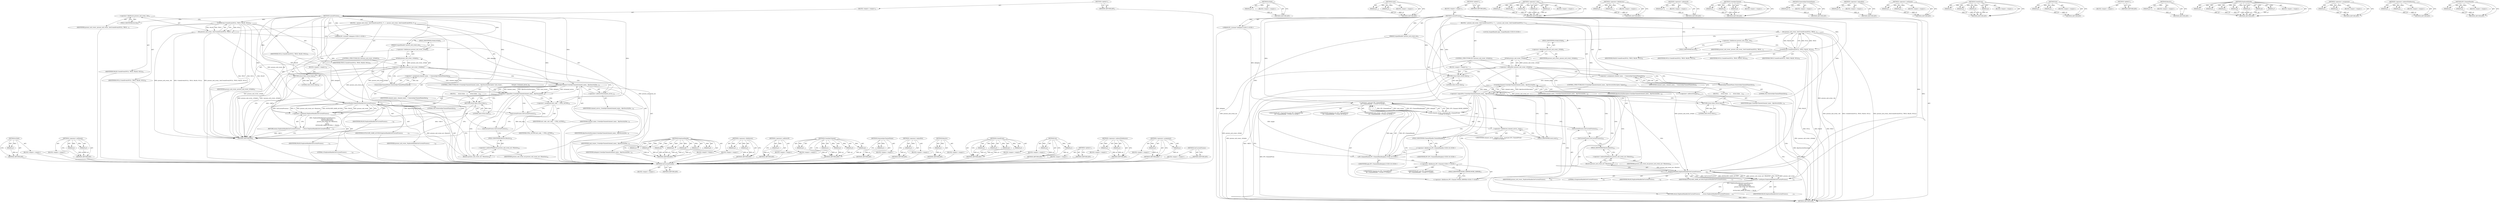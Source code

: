 digraph "IPC.ChannelHandle" {
vulnerable_107 [label=<(METHOD,IsValid)>];
vulnerable_108 [label=<(PARAM,p1)>];
vulnerable_109 [label=<(BLOCK,&lt;empty&gt;,&lt;empty&gt;)>];
vulnerable_110 [label=<(METHOD_RETURN,ANY)>];
vulnerable_132 [label=<(METHOD,&lt;operator&gt;.notEquals)>];
vulnerable_133 [label=<(PARAM,p1)>];
vulnerable_134 [label=<(PARAM,p2)>];
vulnerable_135 [label=<(BLOCK,&lt;empty&gt;,&lt;empty&gt;)>];
vulnerable_136 [label=<(METHOD_RETURN,ANY)>];
vulnerable_6 [label=<(METHOD,&lt;global&gt;)<SUB>1</SUB>>];
vulnerable_7 [label=<(BLOCK,&lt;empty&gt;,&lt;empty&gt;)<SUB>1</SUB>>];
vulnerable_8 [label=<(METHOD,LaunchProcess)<SUB>1</SUB>>];
vulnerable_9 [label="<(PARAM,IPC::Listener* delegate)<SUB>2</SUB>>"];
vulnerable_10 [label=<(PARAM,ScopedHandle* process_exit_event_out)<SUB>3</SUB>>];
vulnerable_11 [label=<(BLOCK,{
  process_exit_event_.Set(CreateEvent(NULL, T...,{
  process_exit_event_.Set(CreateEvent(NULL, T...)<SUB>3</SUB>>];
vulnerable_12 [label=<(Set,process_exit_event_.Set(CreateEvent(NULL, TRUE,...)<SUB>4</SUB>>];
vulnerable_13 [label=<(&lt;operator&gt;.fieldAccess,process_exit_event_.Set)<SUB>4</SUB>>];
vulnerable_14 [label=<(IDENTIFIER,process_exit_event_,process_exit_event_.Set(CreateEvent(NULL, TRUE,...)<SUB>4</SUB>>];
vulnerable_15 [label=<(FIELD_IDENTIFIER,Set,Set)<SUB>4</SUB>>];
vulnerable_16 [label=<(CreateEvent,CreateEvent(NULL, TRUE, FALSE, NULL))<SUB>4</SUB>>];
vulnerable_17 [label=<(IDENTIFIER,NULL,CreateEvent(NULL, TRUE, FALSE, NULL))<SUB>4</SUB>>];
vulnerable_18 [label=<(IDENTIFIER,TRUE,CreateEvent(NULL, TRUE, FALSE, NULL))<SUB>4</SUB>>];
vulnerable_19 [label=<(IDENTIFIER,FALSE,CreateEvent(NULL, TRUE, FALSE, NULL))<SUB>4</SUB>>];
vulnerable_20 [label=<(IDENTIFIER,NULL,CreateEvent(NULL, TRUE, FALSE, NULL))<SUB>4</SUB>>];
vulnerable_21 [label=<(CONTROL_STRUCTURE,IF,if (!process_exit_event_.IsValid()))<SUB>5</SUB>>];
vulnerable_22 [label=<(&lt;operator&gt;.logicalNot,!process_exit_event_.IsValid())<SUB>5</SUB>>];
vulnerable_23 [label=<(IsValid,process_exit_event_.IsValid())<SUB>5</SUB>>];
vulnerable_24 [label=<(&lt;operator&gt;.fieldAccess,process_exit_event_.IsValid)<SUB>5</SUB>>];
vulnerable_25 [label=<(IDENTIFIER,process_exit_event_,process_exit_event_.IsValid())<SUB>5</SUB>>];
vulnerable_26 [label=<(FIELD_IDENTIFIER,IsValid,IsValid)<SUB>5</SUB>>];
vulnerable_27 [label=<(BLOCK,&lt;empty&gt;,&lt;empty&gt;)<SUB>6</SUB>>];
vulnerable_28 [label=<(RETURN,return false;,return false;)<SUB>6</SUB>>];
vulnerable_29 [label=<(LITERAL,false,return false;)<SUB>6</SUB>>];
vulnerable_30 [label=<(&lt;operator&gt;.assignment,channel_name_ = GenerateIpcChannelName(this))<SUB>8</SUB>>];
vulnerable_31 [label=<(IDENTIFIER,channel_name_,channel_name_ = GenerateIpcChannelName(this))<SUB>8</SUB>>];
vulnerable_32 [label=<(GenerateIpcChannelName,GenerateIpcChannelName(this))<SUB>8</SUB>>];
vulnerable_33 [label=<(LITERAL,this,GenerateIpcChannelName(this))<SUB>8</SUB>>];
vulnerable_34 [label=<(CONTROL_STRUCTURE,IF,if (!CreateIpcChannel(channel_name_, kIpcSecurityDescriptor, task_runner_,
                        delegate, &amp;channel_server_)))<SUB>9</SUB>>];
vulnerable_35 [label=<(&lt;operator&gt;.logicalNot,!CreateIpcChannel(channel_name_, kIpcSecurityDe...)<SUB>9</SUB>>];
vulnerable_36 [label=<(CreateIpcChannel,CreateIpcChannel(channel_name_, kIpcSecurityDes...)<SUB>9</SUB>>];
vulnerable_37 [label=<(IDENTIFIER,channel_name_,CreateIpcChannel(channel_name_, kIpcSecurityDes...)<SUB>9</SUB>>];
vulnerable_38 [label=<(IDENTIFIER,kIpcSecurityDescriptor,CreateIpcChannel(channel_name_, kIpcSecurityDes...)<SUB>9</SUB>>];
vulnerable_39 [label=<(IDENTIFIER,task_runner_,CreateIpcChannel(channel_name_, kIpcSecurityDes...)<SUB>9</SUB>>];
vulnerable_40 [label=<(IDENTIFIER,delegate,CreateIpcChannel(channel_name_, kIpcSecurityDes...)<SUB>10</SUB>>];
vulnerable_41 [label=<(&lt;operator&gt;.addressOf,&amp;channel_server_)<SUB>10</SUB>>];
vulnerable_42 [label=<(IDENTIFIER,channel_server_,CreateIpcChannel(channel_name_, kIpcSecurityDes...)<SUB>10</SUB>>];
vulnerable_43 [label=<(BLOCK,{
     return false;
   },{
     return false;
   })<SUB>10</SUB>>];
vulnerable_44 [label=<(RETURN,return false;,return false;)<SUB>11</SUB>>];
vulnerable_45 [label=<(LITERAL,false,return false;)<SUB>11</SUB>>];
vulnerable_46 [label=<(&lt;operator&gt;.assignment,exit_code_ = STILL_ACTIVE)<SUB>14</SUB>>];
vulnerable_47 [label=<(IDENTIFIER,exit_code_,exit_code_ = STILL_ACTIVE)<SUB>14</SUB>>];
vulnerable_48 [label=<(IDENTIFIER,STILL_ACTIVE,exit_code_ = STILL_ACTIVE)<SUB>14</SUB>>];
vulnerable_49 [label=<(RETURN,return DuplicateHandle(GetCurrentProcess(),
   ...,return DuplicateHandle(GetCurrentProcess(),
   ...)<SUB>15</SUB>>];
vulnerable_50 [label=<(&lt;operator&gt;.notEquals,DuplicateHandle(GetCurrentProcess(),
          ...)<SUB>15</SUB>>];
vulnerable_51 [label=<(DuplicateHandle,DuplicateHandle(GetCurrentProcess(),
          ...)<SUB>15</SUB>>];
vulnerable_52 [label=<(GetCurrentProcess,GetCurrentProcess())<SUB>15</SUB>>];
vulnerable_53 [label=<(IDENTIFIER,process_exit_event_,DuplicateHandle(GetCurrentProcess(),
          ...)<SUB>16</SUB>>];
vulnerable_54 [label=<(GetCurrentProcess,GetCurrentProcess())<SUB>17</SUB>>];
vulnerable_55 [label=<(Receive,process_exit_event_out-&gt;Receive())<SUB>18</SUB>>];
vulnerable_56 [label=<(&lt;operator&gt;.indirectFieldAccess,process_exit_event_out-&gt;Receive)<SUB>18</SUB>>];
vulnerable_57 [label=<(IDENTIFIER,process_exit_event_out,process_exit_event_out-&gt;Receive())<SUB>18</SUB>>];
vulnerable_58 [label=<(FIELD_IDENTIFIER,Receive,Receive)<SUB>18</SUB>>];
vulnerable_59 [label=<(LITERAL,0,DuplicateHandle(GetCurrentProcess(),
          ...)<SUB>19</SUB>>];
vulnerable_60 [label=<(IDENTIFIER,FALSE,DuplicateHandle(GetCurrentProcess(),
          ...)<SUB>20</SUB>>];
vulnerable_61 [label=<(IDENTIFIER,DUPLICATE_SAME_ACCESS,DuplicateHandle(GetCurrentProcess(),
          ...)<SUB>21</SUB>>];
vulnerable_62 [label=<(IDENTIFIER,FALSE,DuplicateHandle(GetCurrentProcess(),
          ...)<SUB>21</SUB>>];
vulnerable_63 [label=<(METHOD_RETURN,bool)<SUB>1</SUB>>];
vulnerable_65 [label=<(METHOD_RETURN,ANY)<SUB>1</SUB>>];
vulnerable_137 [label=<(METHOD,DuplicateHandle)>];
vulnerable_138 [label=<(PARAM,p1)>];
vulnerable_139 [label=<(PARAM,p2)>];
vulnerable_140 [label=<(PARAM,p3)>];
vulnerable_141 [label=<(PARAM,p4)>];
vulnerable_142 [label=<(PARAM,p5)>];
vulnerable_143 [label=<(PARAM,p6)>];
vulnerable_144 [label=<(PARAM,p7)>];
vulnerable_145 [label=<(BLOCK,&lt;empty&gt;,&lt;empty&gt;)>];
vulnerable_146 [label=<(METHOD_RETURN,ANY)>];
vulnerable_91 [label=<(METHOD,&lt;operator&gt;.fieldAccess)>];
vulnerable_92 [label=<(PARAM,p1)>];
vulnerable_93 [label=<(PARAM,p2)>];
vulnerable_94 [label=<(BLOCK,&lt;empty&gt;,&lt;empty&gt;)>];
vulnerable_95 [label=<(METHOD_RETURN,ANY)>];
vulnerable_128 [label=<(METHOD,&lt;operator&gt;.addressOf)>];
vulnerable_129 [label=<(PARAM,p1)>];
vulnerable_130 [label=<(BLOCK,&lt;empty&gt;,&lt;empty&gt;)>];
vulnerable_131 [label=<(METHOD_RETURN,ANY)>];
vulnerable_120 [label=<(METHOD,CreateIpcChannel)>];
vulnerable_121 [label=<(PARAM,p1)>];
vulnerable_122 [label=<(PARAM,p2)>];
vulnerable_123 [label=<(PARAM,p3)>];
vulnerable_124 [label=<(PARAM,p4)>];
vulnerable_125 [label=<(PARAM,p5)>];
vulnerable_126 [label=<(BLOCK,&lt;empty&gt;,&lt;empty&gt;)>];
vulnerable_127 [label=<(METHOD_RETURN,ANY)>];
vulnerable_116 [label=<(METHOD,GenerateIpcChannelName)>];
vulnerable_117 [label=<(PARAM,p1)>];
vulnerable_118 [label=<(BLOCK,&lt;empty&gt;,&lt;empty&gt;)>];
vulnerable_119 [label=<(METHOD_RETURN,ANY)>];
vulnerable_103 [label=<(METHOD,&lt;operator&gt;.logicalNot)>];
vulnerable_104 [label=<(PARAM,p1)>];
vulnerable_105 [label=<(BLOCK,&lt;empty&gt;,&lt;empty&gt;)>];
vulnerable_106 [label=<(METHOD_RETURN,ANY)>];
vulnerable_150 [label=<(METHOD,Receive)>];
vulnerable_151 [label=<(PARAM,p1)>];
vulnerable_152 [label=<(BLOCK,&lt;empty&gt;,&lt;empty&gt;)>];
vulnerable_153 [label=<(METHOD_RETURN,ANY)>];
vulnerable_96 [label=<(METHOD,CreateEvent)>];
vulnerable_97 [label=<(PARAM,p1)>];
vulnerable_98 [label=<(PARAM,p2)>];
vulnerable_99 [label=<(PARAM,p3)>];
vulnerable_100 [label=<(PARAM,p4)>];
vulnerable_101 [label=<(BLOCK,&lt;empty&gt;,&lt;empty&gt;)>];
vulnerable_102 [label=<(METHOD_RETURN,ANY)>];
vulnerable_86 [label=<(METHOD,Set)>];
vulnerable_87 [label=<(PARAM,p1)>];
vulnerable_88 [label=<(PARAM,p2)>];
vulnerable_89 [label=<(BLOCK,&lt;empty&gt;,&lt;empty&gt;)>];
vulnerable_90 [label=<(METHOD_RETURN,ANY)>];
vulnerable_80 [label=<(METHOD,&lt;global&gt;)<SUB>1</SUB>>];
vulnerable_81 [label=<(BLOCK,&lt;empty&gt;,&lt;empty&gt;)>];
vulnerable_82 [label=<(METHOD_RETURN,ANY)>];
vulnerable_154 [label=<(METHOD,&lt;operator&gt;.indirectFieldAccess)>];
vulnerable_155 [label=<(PARAM,p1)>];
vulnerable_156 [label=<(PARAM,p2)>];
vulnerable_157 [label=<(BLOCK,&lt;empty&gt;,&lt;empty&gt;)>];
vulnerable_158 [label=<(METHOD_RETURN,ANY)>];
vulnerable_111 [label=<(METHOD,&lt;operator&gt;.assignment)>];
vulnerable_112 [label=<(PARAM,p1)>];
vulnerable_113 [label=<(PARAM,p2)>];
vulnerable_114 [label=<(BLOCK,&lt;empty&gt;,&lt;empty&gt;)>];
vulnerable_115 [label=<(METHOD_RETURN,ANY)>];
vulnerable_147 [label=<(METHOD,GetCurrentProcess)>];
vulnerable_148 [label=<(BLOCK,&lt;empty&gt;,&lt;empty&gt;)>];
vulnerable_149 [label=<(METHOD_RETURN,ANY)>];
fixed_183 [label=<(METHOD,GetCurrentProcess)>];
fixed_184 [label=<(BLOCK,&lt;empty&gt;,&lt;empty&gt;)>];
fixed_185 [label=<(METHOD_RETURN,ANY)>];
fixed_127 [label=<(METHOD,IsValid)>];
fixed_128 [label=<(PARAM,p1)>];
fixed_129 [label=<(BLOCK,&lt;empty&gt;,&lt;empty&gt;)>];
fixed_130 [label=<(METHOD_RETURN,ANY)>];
fixed_150 [label=<(METHOD,reset)>];
fixed_151 [label=<(PARAM,p1)>];
fixed_152 [label=<(PARAM,p2)>];
fixed_153 [label=<(BLOCK,&lt;empty&gt;,&lt;empty&gt;)>];
fixed_154 [label=<(METHOD_RETURN,ANY)>];
fixed_6 [label=<(METHOD,&lt;global&gt;)<SUB>1</SUB>>];
fixed_7 [label=<(BLOCK,&lt;empty&gt;,&lt;empty&gt;)<SUB>1</SUB>>];
fixed_8 [label=<(METHOD,LaunchProcess)<SUB>1</SUB>>];
fixed_9 [label="<(PARAM,IPC::Listener* delegate)<SUB>2</SUB>>"];
fixed_10 [label=<(PARAM,ScopedHandle* process_exit_event_out)<SUB>3</SUB>>];
fixed_11 [label=<(BLOCK,{
  process_exit_event_.Set(CreateEvent(NULL, T...,{
  process_exit_event_.Set(CreateEvent(NULL, T...)<SUB>3</SUB>>];
fixed_12 [label=<(Set,process_exit_event_.Set(CreateEvent(NULL, TRUE,...)<SUB>4</SUB>>];
fixed_13 [label=<(&lt;operator&gt;.fieldAccess,process_exit_event_.Set)<SUB>4</SUB>>];
fixed_14 [label=<(IDENTIFIER,process_exit_event_,process_exit_event_.Set(CreateEvent(NULL, TRUE,...)<SUB>4</SUB>>];
fixed_15 [label=<(FIELD_IDENTIFIER,Set,Set)<SUB>4</SUB>>];
fixed_16 [label=<(CreateEvent,CreateEvent(NULL, TRUE, FALSE, NULL))<SUB>4</SUB>>];
fixed_17 [label=<(IDENTIFIER,NULL,CreateEvent(NULL, TRUE, FALSE, NULL))<SUB>4</SUB>>];
fixed_18 [label=<(IDENTIFIER,TRUE,CreateEvent(NULL, TRUE, FALSE, NULL))<SUB>4</SUB>>];
fixed_19 [label=<(IDENTIFIER,FALSE,CreateEvent(NULL, TRUE, FALSE, NULL))<SUB>4</SUB>>];
fixed_20 [label=<(IDENTIFIER,NULL,CreateEvent(NULL, TRUE, FALSE, NULL))<SUB>4</SUB>>];
fixed_21 [label=<(CONTROL_STRUCTURE,IF,if (!process_exit_event_.IsValid()))<SUB>5</SUB>>];
fixed_22 [label=<(&lt;operator&gt;.logicalNot,!process_exit_event_.IsValid())<SUB>5</SUB>>];
fixed_23 [label=<(IsValid,process_exit_event_.IsValid())<SUB>5</SUB>>];
fixed_24 [label=<(&lt;operator&gt;.fieldAccess,process_exit_event_.IsValid)<SUB>5</SUB>>];
fixed_25 [label=<(IDENTIFIER,process_exit_event_,process_exit_event_.IsValid())<SUB>5</SUB>>];
fixed_26 [label=<(FIELD_IDENTIFIER,IsValid,IsValid)<SUB>5</SUB>>];
fixed_27 [label=<(BLOCK,&lt;empty&gt;,&lt;empty&gt;)<SUB>6</SUB>>];
fixed_28 [label=<(RETURN,return false;,return false;)<SUB>6</SUB>>];
fixed_29 [label=<(LITERAL,false,return false;)<SUB>6</SUB>>];
fixed_30 [label=<(&lt;operator&gt;.assignment,channel_name_ = GenerateIpcChannelName(this))<SUB>8</SUB>>];
fixed_31 [label=<(IDENTIFIER,channel_name_,channel_name_ = GenerateIpcChannelName(this))<SUB>8</SUB>>];
fixed_32 [label=<(GenerateIpcChannelName,GenerateIpcChannelName(this))<SUB>8</SUB>>];
fixed_33 [label=<(LITERAL,this,GenerateIpcChannelName(this))<SUB>8</SUB>>];
fixed_34 [label="<(LOCAL,ScopedHandle pipe: ScopedHandle)<SUB>9</SUB>>"];
fixed_35 [label=<(CONTROL_STRUCTURE,IF,if (!CreateIpcChannel(channel_name_, kIpcSecurityDescriptor, &amp;pipe)))<SUB>10</SUB>>];
fixed_36 [label=<(&lt;operator&gt;.logicalNot,!CreateIpcChannel(channel_name_, kIpcSecurityDe...)<SUB>10</SUB>>];
fixed_37 [label=<(CreateIpcChannel,CreateIpcChannel(channel_name_, kIpcSecurityDes...)<SUB>10</SUB>>];
fixed_38 [label=<(IDENTIFIER,channel_name_,CreateIpcChannel(channel_name_, kIpcSecurityDes...)<SUB>10</SUB>>];
fixed_39 [label=<(IDENTIFIER,kIpcSecurityDescriptor,CreateIpcChannel(channel_name_, kIpcSecurityDes...)<SUB>10</SUB>>];
fixed_40 [label=<(&lt;operator&gt;.addressOf,&amp;pipe)<SUB>10</SUB>>];
fixed_41 [label=<(IDENTIFIER,pipe,CreateIpcChannel(channel_name_, kIpcSecurityDes...)<SUB>10</SUB>>];
fixed_42 [label=<(BLOCK,{
     return false;
   },{
     return false;
   })<SUB>10</SUB>>];
fixed_43 [label=<(RETURN,return false;,return false;)<SUB>11</SUB>>];
fixed_44 [label=<(LITERAL,false,return false;)<SUB>11</SUB>>];
fixed_45 [label="<(reset,channel_server_.reset(new IPC::ChannelProxy(
  ...)<SUB>15</SUB>>"];
fixed_46 [label=<(&lt;operator&gt;.fieldAccess,channel_server_.reset)<SUB>15</SUB>>];
fixed_47 [label="<(IDENTIFIER,channel_server_,channel_server_.reset(new IPC::ChannelProxy(
  ...)<SUB>15</SUB>>"];
fixed_48 [label=<(FIELD_IDENTIFIER,reset,reset)<SUB>15</SUB>>];
fixed_49 [label="<(&lt;operator&gt;.new,new IPC::ChannelProxy(
      IPC::ChannelHandle...)<SUB>15</SUB>>"];
fixed_50 [label="<(IDENTIFIER,IPC::ChannelProxy,new IPC::ChannelProxy(
      IPC::ChannelHandle...)<SUB>15</SUB>>"];
fixed_51 [label="<(IPC.ChannelHandle,IPC::ChannelHandle(pipe))<SUB>16</SUB>>"];
fixed_52 [label="<(&lt;operator&gt;.fieldAccess,IPC::ChannelHandle)<SUB>16</SUB>>"];
fixed_53 [label="<(IDENTIFIER,IPC,IPC::ChannelHandle(pipe))<SUB>16</SUB>>"];
fixed_54 [label=<(FIELD_IDENTIFIER,ChannelHandle,ChannelHandle)<SUB>16</SUB>>];
fixed_55 [label="<(IDENTIFIER,pipe,IPC::ChannelHandle(pipe))<SUB>16</SUB>>"];
fixed_56 [label="<(&lt;operator&gt;.fieldAccess,IPC::Channel::MODE_SERVER)<SUB>17</SUB>>"];
fixed_57 [label="<(&lt;operator&gt;.fieldAccess,IPC::Channel)<SUB>17</SUB>>"];
fixed_58 [label="<(IDENTIFIER,IPC,new IPC::ChannelProxy(
      IPC::ChannelHandle...)<SUB>17</SUB>>"];
fixed_59 [label="<(IDENTIFIER,Channel,new IPC::ChannelProxy(
      IPC::ChannelHandle...)<SUB>17</SUB>>"];
fixed_60 [label=<(FIELD_IDENTIFIER,MODE_SERVER,MODE_SERVER)<SUB>17</SUB>>];
fixed_61 [label="<(IDENTIFIER,delegate,new IPC::ChannelProxy(
      IPC::ChannelHandle...)<SUB>18</SUB>>"];
fixed_62 [label="<(IDENTIFIER,task_runner_,new IPC::ChannelProxy(
      IPC::ChannelHandle...)<SUB>19</SUB>>"];
fixed_63 [label=<(RETURN,return DuplicateHandle(GetCurrentProcess(),
   ...,return DuplicateHandle(GetCurrentProcess(),
   ...)<SUB>21</SUB>>];
fixed_64 [label=<(&lt;operator&gt;.notEquals,DuplicateHandle(GetCurrentProcess(),
          ...)<SUB>21</SUB>>];
fixed_65 [label=<(DuplicateHandle,DuplicateHandle(GetCurrentProcess(),
          ...)<SUB>21</SUB>>];
fixed_66 [label=<(GetCurrentProcess,GetCurrentProcess())<SUB>21</SUB>>];
fixed_67 [label=<(IDENTIFIER,process_exit_event_,DuplicateHandle(GetCurrentProcess(),
          ...)<SUB>22</SUB>>];
fixed_68 [label=<(GetCurrentProcess,GetCurrentProcess())<SUB>23</SUB>>];
fixed_69 [label=<(Receive,process_exit_event_out-&gt;Receive())<SUB>24</SUB>>];
fixed_70 [label=<(&lt;operator&gt;.indirectFieldAccess,process_exit_event_out-&gt;Receive)<SUB>24</SUB>>];
fixed_71 [label=<(IDENTIFIER,process_exit_event_out,process_exit_event_out-&gt;Receive())<SUB>24</SUB>>];
fixed_72 [label=<(FIELD_IDENTIFIER,Receive,Receive)<SUB>24</SUB>>];
fixed_73 [label=<(LITERAL,0,DuplicateHandle(GetCurrentProcess(),
          ...)<SUB>25</SUB>>];
fixed_74 [label=<(IDENTIFIER,FALSE,DuplicateHandle(GetCurrentProcess(),
          ...)<SUB>26</SUB>>];
fixed_75 [label=<(IDENTIFIER,DUPLICATE_SAME_ACCESS,DuplicateHandle(GetCurrentProcess(),
          ...)<SUB>27</SUB>>];
fixed_76 [label=<(IDENTIFIER,FALSE,DuplicateHandle(GetCurrentProcess(),
          ...)<SUB>27</SUB>>];
fixed_77 [label=<(METHOD_RETURN,bool)<SUB>1</SUB>>];
fixed_79 [label=<(METHOD_RETURN,ANY)<SUB>1</SUB>>];
fixed_155 [label=<(METHOD,&lt;operator&gt;.new)>];
fixed_156 [label=<(PARAM,p1)>];
fixed_157 [label=<(PARAM,p2)>];
fixed_158 [label=<(PARAM,p3)>];
fixed_159 [label=<(PARAM,p4)>];
fixed_160 [label=<(PARAM,p5)>];
fixed_161 [label=<(BLOCK,&lt;empty&gt;,&lt;empty&gt;)>];
fixed_162 [label=<(METHOD_RETURN,ANY)>];
fixed_111 [label=<(METHOD,&lt;operator&gt;.fieldAccess)>];
fixed_112 [label=<(PARAM,p1)>];
fixed_113 [label=<(PARAM,p2)>];
fixed_114 [label=<(BLOCK,&lt;empty&gt;,&lt;empty&gt;)>];
fixed_115 [label=<(METHOD_RETURN,ANY)>];
fixed_146 [label=<(METHOD,&lt;operator&gt;.addressOf)>];
fixed_147 [label=<(PARAM,p1)>];
fixed_148 [label=<(BLOCK,&lt;empty&gt;,&lt;empty&gt;)>];
fixed_149 [label=<(METHOD_RETURN,ANY)>];
fixed_140 [label=<(METHOD,CreateIpcChannel)>];
fixed_141 [label=<(PARAM,p1)>];
fixed_142 [label=<(PARAM,p2)>];
fixed_143 [label=<(PARAM,p3)>];
fixed_144 [label=<(BLOCK,&lt;empty&gt;,&lt;empty&gt;)>];
fixed_145 [label=<(METHOD_RETURN,ANY)>];
fixed_136 [label=<(METHOD,GenerateIpcChannelName)>];
fixed_137 [label=<(PARAM,p1)>];
fixed_138 [label=<(BLOCK,&lt;empty&gt;,&lt;empty&gt;)>];
fixed_139 [label=<(METHOD_RETURN,ANY)>];
fixed_123 [label=<(METHOD,&lt;operator&gt;.logicalNot)>];
fixed_124 [label=<(PARAM,p1)>];
fixed_125 [label=<(BLOCK,&lt;empty&gt;,&lt;empty&gt;)>];
fixed_126 [label=<(METHOD_RETURN,ANY)>];
fixed_168 [label=<(METHOD,&lt;operator&gt;.notEquals)>];
fixed_169 [label=<(PARAM,p1)>];
fixed_170 [label=<(PARAM,p2)>];
fixed_171 [label=<(BLOCK,&lt;empty&gt;,&lt;empty&gt;)>];
fixed_172 [label=<(METHOD_RETURN,ANY)>];
fixed_116 [label=<(METHOD,CreateEvent)>];
fixed_117 [label=<(PARAM,p1)>];
fixed_118 [label=<(PARAM,p2)>];
fixed_119 [label=<(PARAM,p3)>];
fixed_120 [label=<(PARAM,p4)>];
fixed_121 [label=<(BLOCK,&lt;empty&gt;,&lt;empty&gt;)>];
fixed_122 [label=<(METHOD_RETURN,ANY)>];
fixed_106 [label=<(METHOD,Set)>];
fixed_107 [label=<(PARAM,p1)>];
fixed_108 [label=<(PARAM,p2)>];
fixed_109 [label=<(BLOCK,&lt;empty&gt;,&lt;empty&gt;)>];
fixed_110 [label=<(METHOD_RETURN,ANY)>];
fixed_100 [label=<(METHOD,&lt;global&gt;)<SUB>1</SUB>>];
fixed_101 [label=<(BLOCK,&lt;empty&gt;,&lt;empty&gt;)>];
fixed_102 [label=<(METHOD_RETURN,ANY)>];
fixed_186 [label=<(METHOD,Receive)>];
fixed_187 [label=<(PARAM,p1)>];
fixed_188 [label=<(BLOCK,&lt;empty&gt;,&lt;empty&gt;)>];
fixed_189 [label=<(METHOD_RETURN,ANY)>];
fixed_173 [label=<(METHOD,DuplicateHandle)>];
fixed_174 [label=<(PARAM,p1)>];
fixed_175 [label=<(PARAM,p2)>];
fixed_176 [label=<(PARAM,p3)>];
fixed_177 [label=<(PARAM,p4)>];
fixed_178 [label=<(PARAM,p5)>];
fixed_179 [label=<(PARAM,p6)>];
fixed_180 [label=<(PARAM,p7)>];
fixed_181 [label=<(BLOCK,&lt;empty&gt;,&lt;empty&gt;)>];
fixed_182 [label=<(METHOD_RETURN,ANY)>];
fixed_131 [label=<(METHOD,&lt;operator&gt;.assignment)>];
fixed_132 [label=<(PARAM,p1)>];
fixed_133 [label=<(PARAM,p2)>];
fixed_134 [label=<(BLOCK,&lt;empty&gt;,&lt;empty&gt;)>];
fixed_135 [label=<(METHOD_RETURN,ANY)>];
fixed_190 [label=<(METHOD,&lt;operator&gt;.indirectFieldAccess)>];
fixed_191 [label=<(PARAM,p1)>];
fixed_192 [label=<(PARAM,p2)>];
fixed_193 [label=<(BLOCK,&lt;empty&gt;,&lt;empty&gt;)>];
fixed_194 [label=<(METHOD_RETURN,ANY)>];
fixed_163 [label=<(METHOD,IPC.ChannelHandle)>];
fixed_164 [label=<(PARAM,p1)>];
fixed_165 [label=<(PARAM,p2)>];
fixed_166 [label=<(BLOCK,&lt;empty&gt;,&lt;empty&gt;)>];
fixed_167 [label=<(METHOD_RETURN,ANY)>];
vulnerable_107 -> vulnerable_108  [key=0, label="AST: "];
vulnerable_107 -> vulnerable_108  [key=1, label="DDG: "];
vulnerable_107 -> vulnerable_109  [key=0, label="AST: "];
vulnerable_107 -> vulnerable_110  [key=0, label="AST: "];
vulnerable_107 -> vulnerable_110  [key=1, label="CFG: "];
vulnerable_108 -> vulnerable_110  [key=0, label="DDG: p1"];
vulnerable_109 -> fixed_183  [key=0];
vulnerable_110 -> fixed_183  [key=0];
vulnerable_132 -> vulnerable_133  [key=0, label="AST: "];
vulnerable_132 -> vulnerable_133  [key=1, label="DDG: "];
vulnerable_132 -> vulnerable_135  [key=0, label="AST: "];
vulnerable_132 -> vulnerable_134  [key=0, label="AST: "];
vulnerable_132 -> vulnerable_134  [key=1, label="DDG: "];
vulnerable_132 -> vulnerable_136  [key=0, label="AST: "];
vulnerable_132 -> vulnerable_136  [key=1, label="CFG: "];
vulnerable_133 -> vulnerable_136  [key=0, label="DDG: p1"];
vulnerable_134 -> vulnerable_136  [key=0, label="DDG: p2"];
vulnerable_135 -> fixed_183  [key=0];
vulnerable_136 -> fixed_183  [key=0];
vulnerable_6 -> vulnerable_7  [key=0, label="AST: "];
vulnerable_6 -> vulnerable_65  [key=0, label="AST: "];
vulnerable_6 -> vulnerable_65  [key=1, label="CFG: "];
vulnerable_7 -> vulnerable_8  [key=0, label="AST: "];
vulnerable_8 -> vulnerable_9  [key=0, label="AST: "];
vulnerable_8 -> vulnerable_9  [key=1, label="DDG: "];
vulnerable_8 -> vulnerable_10  [key=0, label="AST: "];
vulnerable_8 -> vulnerable_10  [key=1, label="DDG: "];
vulnerable_8 -> vulnerable_11  [key=0, label="AST: "];
vulnerable_8 -> vulnerable_63  [key=0, label="AST: "];
vulnerable_8 -> vulnerable_15  [key=0, label="CFG: "];
vulnerable_8 -> vulnerable_46  [key=0, label="DDG: "];
vulnerable_8 -> vulnerable_16  [key=0, label="DDG: "];
vulnerable_8 -> vulnerable_28  [key=0, label="DDG: "];
vulnerable_8 -> vulnerable_32  [key=0, label="DDG: "];
vulnerable_8 -> vulnerable_44  [key=0, label="DDG: "];
vulnerable_8 -> vulnerable_50  [key=0, label="DDG: "];
vulnerable_8 -> vulnerable_29  [key=0, label="DDG: "];
vulnerable_8 -> vulnerable_36  [key=0, label="DDG: "];
vulnerable_8 -> vulnerable_45  [key=0, label="DDG: "];
vulnerable_8 -> vulnerable_51  [key=0, label="DDG: "];
vulnerable_9 -> vulnerable_63  [key=0, label="DDG: delegate"];
vulnerable_9 -> vulnerable_36  [key=0, label="DDG: delegate"];
vulnerable_10 -> vulnerable_63  [key=0, label="DDG: process_exit_event_out"];
vulnerable_10 -> vulnerable_55  [key=0, label="DDG: process_exit_event_out"];
vulnerable_11 -> vulnerable_12  [key=0, label="AST: "];
vulnerable_11 -> vulnerable_21  [key=0, label="AST: "];
vulnerable_11 -> vulnerable_30  [key=0, label="AST: "];
vulnerable_11 -> vulnerable_34  [key=0, label="AST: "];
vulnerable_11 -> vulnerable_46  [key=0, label="AST: "];
vulnerable_11 -> vulnerable_49  [key=0, label="AST: "];
vulnerable_12 -> vulnerable_13  [key=0, label="AST: "];
vulnerable_12 -> vulnerable_16  [key=0, label="AST: "];
vulnerable_12 -> vulnerable_26  [key=0, label="CFG: "];
vulnerable_12 -> vulnerable_63  [key=0, label="DDG: process_exit_event_.Set"];
vulnerable_12 -> vulnerable_63  [key=1, label="DDG: CreateEvent(NULL, TRUE, FALSE, NULL)"];
vulnerable_12 -> vulnerable_63  [key=2, label="DDG: process_exit_event_.Set(CreateEvent(NULL, TRUE, FALSE, NULL))"];
vulnerable_12 -> vulnerable_51  [key=0, label="DDG: process_exit_event_.Set"];
vulnerable_13 -> vulnerable_14  [key=0, label="AST: "];
vulnerable_13 -> vulnerable_15  [key=0, label="AST: "];
vulnerable_13 -> vulnerable_16  [key=0, label="CFG: "];
vulnerable_14 -> fixed_183  [key=0];
vulnerable_15 -> vulnerable_13  [key=0, label="CFG: "];
vulnerable_16 -> vulnerable_17  [key=0, label="AST: "];
vulnerable_16 -> vulnerable_18  [key=0, label="AST: "];
vulnerable_16 -> vulnerable_19  [key=0, label="AST: "];
vulnerable_16 -> vulnerable_20  [key=0, label="AST: "];
vulnerable_16 -> vulnerable_12  [key=0, label="CFG: "];
vulnerable_16 -> vulnerable_12  [key=1, label="DDG: NULL"];
vulnerable_16 -> vulnerable_12  [key=2, label="DDG: TRUE"];
vulnerable_16 -> vulnerable_12  [key=3, label="DDG: FALSE"];
vulnerable_16 -> vulnerable_63  [key=0, label="DDG: NULL"];
vulnerable_16 -> vulnerable_63  [key=1, label="DDG: FALSE"];
vulnerable_16 -> vulnerable_63  [key=2, label="DDG: TRUE"];
vulnerable_16 -> vulnerable_51  [key=0, label="DDG: FALSE"];
vulnerable_17 -> fixed_183  [key=0];
vulnerable_18 -> fixed_183  [key=0];
vulnerable_19 -> fixed_183  [key=0];
vulnerable_20 -> fixed_183  [key=0];
vulnerable_21 -> vulnerable_22  [key=0, label="AST: "];
vulnerable_21 -> vulnerable_27  [key=0, label="AST: "];
vulnerable_22 -> vulnerable_23  [key=0, label="AST: "];
vulnerable_22 -> vulnerable_28  [key=0, label="CFG: "];
vulnerable_22 -> vulnerable_28  [key=1, label="CDG: "];
vulnerable_22 -> vulnerable_32  [key=0, label="CFG: "];
vulnerable_22 -> vulnerable_32  [key=1, label="CDG: "];
vulnerable_22 -> vulnerable_63  [key=0, label="DDG: process_exit_event_.IsValid()"];
vulnerable_22 -> vulnerable_63  [key=1, label="DDG: !process_exit_event_.IsValid()"];
vulnerable_22 -> vulnerable_30  [key=0, label="CDG: "];
vulnerable_22 -> vulnerable_36  [key=0, label="CDG: "];
vulnerable_22 -> vulnerable_41  [key=0, label="CDG: "];
vulnerable_22 -> vulnerable_35  [key=0, label="CDG: "];
vulnerable_23 -> vulnerable_24  [key=0, label="AST: "];
vulnerable_23 -> vulnerable_22  [key=0, label="CFG: "];
vulnerable_23 -> vulnerable_22  [key=1, label="DDG: process_exit_event_.IsValid"];
vulnerable_23 -> vulnerable_63  [key=0, label="DDG: process_exit_event_.IsValid"];
vulnerable_23 -> vulnerable_51  [key=0, label="DDG: process_exit_event_.IsValid"];
vulnerable_24 -> vulnerable_25  [key=0, label="AST: "];
vulnerable_24 -> vulnerable_26  [key=0, label="AST: "];
vulnerable_24 -> vulnerable_23  [key=0, label="CFG: "];
vulnerable_25 -> fixed_183  [key=0];
vulnerable_26 -> vulnerable_24  [key=0, label="CFG: "];
vulnerable_27 -> vulnerable_28  [key=0, label="AST: "];
vulnerable_28 -> vulnerable_29  [key=0, label="AST: "];
vulnerable_28 -> vulnerable_63  [key=0, label="CFG: "];
vulnerable_28 -> vulnerable_63  [key=1, label="DDG: &lt;RET&gt;"];
vulnerable_29 -> vulnerable_28  [key=0, label="DDG: false"];
vulnerable_30 -> vulnerable_31  [key=0, label="AST: "];
vulnerable_30 -> vulnerable_32  [key=0, label="AST: "];
vulnerable_30 -> vulnerable_41  [key=0, label="CFG: "];
vulnerable_30 -> vulnerable_36  [key=0, label="DDG: channel_name_"];
vulnerable_31 -> fixed_183  [key=0];
vulnerable_32 -> vulnerable_33  [key=0, label="AST: "];
vulnerable_32 -> vulnerable_30  [key=0, label="CFG: "];
vulnerable_32 -> vulnerable_30  [key=1, label="DDG: this"];
vulnerable_33 -> fixed_183  [key=0];
vulnerable_34 -> vulnerable_35  [key=0, label="AST: "];
vulnerable_34 -> vulnerable_43  [key=0, label="AST: "];
vulnerable_35 -> vulnerable_36  [key=0, label="AST: "];
vulnerable_35 -> vulnerable_44  [key=0, label="CFG: "];
vulnerable_35 -> vulnerable_44  [key=1, label="CDG: "];
vulnerable_35 -> vulnerable_46  [key=0, label="CFG: "];
vulnerable_35 -> vulnerable_46  [key=1, label="CDG: "];
vulnerable_35 -> vulnerable_58  [key=0, label="CDG: "];
vulnerable_35 -> vulnerable_49  [key=0, label="CDG: "];
vulnerable_35 -> vulnerable_51  [key=0, label="CDG: "];
vulnerable_35 -> vulnerable_52  [key=0, label="CDG: "];
vulnerable_35 -> vulnerable_56  [key=0, label="CDG: "];
vulnerable_35 -> vulnerable_50  [key=0, label="CDG: "];
vulnerable_35 -> vulnerable_55  [key=0, label="CDG: "];
vulnerable_35 -> vulnerable_54  [key=0, label="CDG: "];
vulnerable_36 -> vulnerable_37  [key=0, label="AST: "];
vulnerable_36 -> vulnerable_38  [key=0, label="AST: "];
vulnerable_36 -> vulnerable_39  [key=0, label="AST: "];
vulnerable_36 -> vulnerable_40  [key=0, label="AST: "];
vulnerable_36 -> vulnerable_41  [key=0, label="AST: "];
vulnerable_36 -> vulnerable_35  [key=0, label="CFG: "];
vulnerable_36 -> vulnerable_35  [key=1, label="DDG: channel_name_"];
vulnerable_36 -> vulnerable_35  [key=2, label="DDG: kIpcSecurityDescriptor"];
vulnerable_36 -> vulnerable_35  [key=3, label="DDG: task_runner_"];
vulnerable_36 -> vulnerable_35  [key=4, label="DDG: delegate"];
vulnerable_36 -> vulnerable_35  [key=5, label="DDG: &amp;channel_server_"];
vulnerable_36 -> vulnerable_63  [key=0, label="DDG: kIpcSecurityDescriptor"];
vulnerable_37 -> fixed_183  [key=0];
vulnerable_38 -> fixed_183  [key=0];
vulnerable_39 -> fixed_183  [key=0];
vulnerable_40 -> fixed_183  [key=0];
vulnerable_41 -> vulnerable_42  [key=0, label="AST: "];
vulnerable_41 -> vulnerable_36  [key=0, label="CFG: "];
vulnerable_42 -> fixed_183  [key=0];
vulnerable_43 -> vulnerable_44  [key=0, label="AST: "];
vulnerable_44 -> vulnerable_45  [key=0, label="AST: "];
vulnerable_44 -> vulnerable_63  [key=0, label="CFG: "];
vulnerable_44 -> vulnerable_63  [key=1, label="DDG: &lt;RET&gt;"];
vulnerable_45 -> vulnerable_44  [key=0, label="DDG: false"];
vulnerable_46 -> vulnerable_47  [key=0, label="AST: "];
vulnerable_46 -> vulnerable_48  [key=0, label="AST: "];
vulnerable_46 -> vulnerable_52  [key=0, label="CFG: "];
vulnerable_46 -> vulnerable_63  [key=0, label="DDG: exit_code_"];
vulnerable_47 -> fixed_183  [key=0];
vulnerable_48 -> fixed_183  [key=0];
vulnerable_49 -> vulnerable_50  [key=0, label="AST: "];
vulnerable_49 -> vulnerable_63  [key=0, label="CFG: "];
vulnerable_49 -> vulnerable_63  [key=1, label="DDG: &lt;RET&gt;"];
vulnerable_50 -> vulnerable_51  [key=0, label="AST: "];
vulnerable_50 -> vulnerable_62  [key=0, label="AST: "];
vulnerable_50 -> vulnerable_49  [key=0, label="CFG: "];
vulnerable_50 -> vulnerable_49  [key=1, label="DDG: DuplicateHandle(GetCurrentProcess(),
                          process_exit_event_,
                          GetCurrentProcess(),
                         process_exit_event_out-&gt;Receive(),
                         0,
                         FALSE,
                         DUPLICATE_SAME_ACCESS) != FALSE"];
vulnerable_51 -> vulnerable_52  [key=0, label="AST: "];
vulnerable_51 -> vulnerable_53  [key=0, label="AST: "];
vulnerable_51 -> vulnerable_54  [key=0, label="AST: "];
vulnerable_51 -> vulnerable_55  [key=0, label="AST: "];
vulnerable_51 -> vulnerable_59  [key=0, label="AST: "];
vulnerable_51 -> vulnerable_60  [key=0, label="AST: "];
vulnerable_51 -> vulnerable_61  [key=0, label="AST: "];
vulnerable_51 -> vulnerable_50  [key=0, label="CFG: "];
vulnerable_51 -> vulnerable_50  [key=1, label="DDG: GetCurrentProcess()"];
vulnerable_51 -> vulnerable_50  [key=2, label="DDG: 0"];
vulnerable_51 -> vulnerable_50  [key=3, label="DDG: process_exit_event_out-&gt;Receive()"];
vulnerable_51 -> vulnerable_50  [key=4, label="DDG: DUPLICATE_SAME_ACCESS"];
vulnerable_51 -> vulnerable_50  [key=5, label="DDG: FALSE"];
vulnerable_51 -> vulnerable_50  [key=6, label="DDG: process_exit_event_"];
vulnerable_52 -> vulnerable_54  [key=0, label="CFG: "];
vulnerable_53 -> fixed_183  [key=0];
vulnerable_54 -> vulnerable_58  [key=0, label="CFG: "];
vulnerable_55 -> vulnerable_56  [key=0, label="AST: "];
vulnerable_55 -> vulnerable_51  [key=0, label="CFG: "];
vulnerable_55 -> vulnerable_51  [key=1, label="DDG: process_exit_event_out-&gt;Receive"];
vulnerable_56 -> vulnerable_57  [key=0, label="AST: "];
vulnerable_56 -> vulnerable_58  [key=0, label="AST: "];
vulnerable_56 -> vulnerable_55  [key=0, label="CFG: "];
vulnerable_57 -> fixed_183  [key=0];
vulnerable_58 -> vulnerable_56  [key=0, label="CFG: "];
vulnerable_59 -> fixed_183  [key=0];
vulnerable_60 -> fixed_183  [key=0];
vulnerable_61 -> fixed_183  [key=0];
vulnerable_62 -> fixed_183  [key=0];
vulnerable_63 -> fixed_183  [key=0];
vulnerable_65 -> fixed_183  [key=0];
vulnerable_137 -> vulnerable_138  [key=0, label="AST: "];
vulnerable_137 -> vulnerable_138  [key=1, label="DDG: "];
vulnerable_137 -> vulnerable_145  [key=0, label="AST: "];
vulnerable_137 -> vulnerable_139  [key=0, label="AST: "];
vulnerable_137 -> vulnerable_139  [key=1, label="DDG: "];
vulnerable_137 -> vulnerable_146  [key=0, label="AST: "];
vulnerable_137 -> vulnerable_146  [key=1, label="CFG: "];
vulnerable_137 -> vulnerable_140  [key=0, label="AST: "];
vulnerable_137 -> vulnerable_140  [key=1, label="DDG: "];
vulnerable_137 -> vulnerable_141  [key=0, label="AST: "];
vulnerable_137 -> vulnerable_141  [key=1, label="DDG: "];
vulnerable_137 -> vulnerable_142  [key=0, label="AST: "];
vulnerable_137 -> vulnerable_142  [key=1, label="DDG: "];
vulnerable_137 -> vulnerable_143  [key=0, label="AST: "];
vulnerable_137 -> vulnerable_143  [key=1, label="DDG: "];
vulnerable_137 -> vulnerable_144  [key=0, label="AST: "];
vulnerable_137 -> vulnerable_144  [key=1, label="DDG: "];
vulnerable_138 -> vulnerable_146  [key=0, label="DDG: p1"];
vulnerable_139 -> vulnerable_146  [key=0, label="DDG: p2"];
vulnerable_140 -> vulnerable_146  [key=0, label="DDG: p3"];
vulnerable_141 -> vulnerable_146  [key=0, label="DDG: p4"];
vulnerable_142 -> vulnerable_146  [key=0, label="DDG: p5"];
vulnerable_143 -> vulnerable_146  [key=0, label="DDG: p6"];
vulnerable_144 -> vulnerable_146  [key=0, label="DDG: p7"];
vulnerable_145 -> fixed_183  [key=0];
vulnerable_146 -> fixed_183  [key=0];
vulnerable_91 -> vulnerable_92  [key=0, label="AST: "];
vulnerable_91 -> vulnerable_92  [key=1, label="DDG: "];
vulnerable_91 -> vulnerable_94  [key=0, label="AST: "];
vulnerable_91 -> vulnerable_93  [key=0, label="AST: "];
vulnerable_91 -> vulnerable_93  [key=1, label="DDG: "];
vulnerable_91 -> vulnerable_95  [key=0, label="AST: "];
vulnerable_91 -> vulnerable_95  [key=1, label="CFG: "];
vulnerable_92 -> vulnerable_95  [key=0, label="DDG: p1"];
vulnerable_93 -> vulnerable_95  [key=0, label="DDG: p2"];
vulnerable_94 -> fixed_183  [key=0];
vulnerable_95 -> fixed_183  [key=0];
vulnerable_128 -> vulnerable_129  [key=0, label="AST: "];
vulnerable_128 -> vulnerable_129  [key=1, label="DDG: "];
vulnerable_128 -> vulnerable_130  [key=0, label="AST: "];
vulnerable_128 -> vulnerable_131  [key=0, label="AST: "];
vulnerable_128 -> vulnerable_131  [key=1, label="CFG: "];
vulnerable_129 -> vulnerable_131  [key=0, label="DDG: p1"];
vulnerable_130 -> fixed_183  [key=0];
vulnerable_131 -> fixed_183  [key=0];
vulnerable_120 -> vulnerable_121  [key=0, label="AST: "];
vulnerable_120 -> vulnerable_121  [key=1, label="DDG: "];
vulnerable_120 -> vulnerable_126  [key=0, label="AST: "];
vulnerable_120 -> vulnerable_122  [key=0, label="AST: "];
vulnerable_120 -> vulnerable_122  [key=1, label="DDG: "];
vulnerable_120 -> vulnerable_127  [key=0, label="AST: "];
vulnerable_120 -> vulnerable_127  [key=1, label="CFG: "];
vulnerable_120 -> vulnerable_123  [key=0, label="AST: "];
vulnerable_120 -> vulnerable_123  [key=1, label="DDG: "];
vulnerable_120 -> vulnerable_124  [key=0, label="AST: "];
vulnerable_120 -> vulnerable_124  [key=1, label="DDG: "];
vulnerable_120 -> vulnerable_125  [key=0, label="AST: "];
vulnerable_120 -> vulnerable_125  [key=1, label="DDG: "];
vulnerable_121 -> vulnerable_127  [key=0, label="DDG: p1"];
vulnerable_122 -> vulnerable_127  [key=0, label="DDG: p2"];
vulnerable_123 -> vulnerable_127  [key=0, label="DDG: p3"];
vulnerable_124 -> vulnerable_127  [key=0, label="DDG: p4"];
vulnerable_125 -> vulnerable_127  [key=0, label="DDG: p5"];
vulnerable_126 -> fixed_183  [key=0];
vulnerable_127 -> fixed_183  [key=0];
vulnerable_116 -> vulnerable_117  [key=0, label="AST: "];
vulnerable_116 -> vulnerable_117  [key=1, label="DDG: "];
vulnerable_116 -> vulnerable_118  [key=0, label="AST: "];
vulnerable_116 -> vulnerable_119  [key=0, label="AST: "];
vulnerable_116 -> vulnerable_119  [key=1, label="CFG: "];
vulnerable_117 -> vulnerable_119  [key=0, label="DDG: p1"];
vulnerable_118 -> fixed_183  [key=0];
vulnerable_119 -> fixed_183  [key=0];
vulnerable_103 -> vulnerable_104  [key=0, label="AST: "];
vulnerable_103 -> vulnerable_104  [key=1, label="DDG: "];
vulnerable_103 -> vulnerable_105  [key=0, label="AST: "];
vulnerable_103 -> vulnerable_106  [key=0, label="AST: "];
vulnerable_103 -> vulnerable_106  [key=1, label="CFG: "];
vulnerable_104 -> vulnerable_106  [key=0, label="DDG: p1"];
vulnerable_105 -> fixed_183  [key=0];
vulnerable_106 -> fixed_183  [key=0];
vulnerable_150 -> vulnerable_151  [key=0, label="AST: "];
vulnerable_150 -> vulnerable_151  [key=1, label="DDG: "];
vulnerable_150 -> vulnerable_152  [key=0, label="AST: "];
vulnerable_150 -> vulnerable_153  [key=0, label="AST: "];
vulnerable_150 -> vulnerable_153  [key=1, label="CFG: "];
vulnerable_151 -> vulnerable_153  [key=0, label="DDG: p1"];
vulnerable_152 -> fixed_183  [key=0];
vulnerable_153 -> fixed_183  [key=0];
vulnerable_96 -> vulnerable_97  [key=0, label="AST: "];
vulnerable_96 -> vulnerable_97  [key=1, label="DDG: "];
vulnerable_96 -> vulnerable_101  [key=0, label="AST: "];
vulnerable_96 -> vulnerable_98  [key=0, label="AST: "];
vulnerable_96 -> vulnerable_98  [key=1, label="DDG: "];
vulnerable_96 -> vulnerable_102  [key=0, label="AST: "];
vulnerable_96 -> vulnerable_102  [key=1, label="CFG: "];
vulnerable_96 -> vulnerable_99  [key=0, label="AST: "];
vulnerable_96 -> vulnerable_99  [key=1, label="DDG: "];
vulnerable_96 -> vulnerable_100  [key=0, label="AST: "];
vulnerable_96 -> vulnerable_100  [key=1, label="DDG: "];
vulnerable_97 -> vulnerable_102  [key=0, label="DDG: p1"];
vulnerable_98 -> vulnerable_102  [key=0, label="DDG: p2"];
vulnerable_99 -> vulnerable_102  [key=0, label="DDG: p3"];
vulnerable_100 -> vulnerable_102  [key=0, label="DDG: p4"];
vulnerable_101 -> fixed_183  [key=0];
vulnerable_102 -> fixed_183  [key=0];
vulnerable_86 -> vulnerable_87  [key=0, label="AST: "];
vulnerable_86 -> vulnerable_87  [key=1, label="DDG: "];
vulnerable_86 -> vulnerable_89  [key=0, label="AST: "];
vulnerable_86 -> vulnerable_88  [key=0, label="AST: "];
vulnerable_86 -> vulnerable_88  [key=1, label="DDG: "];
vulnerable_86 -> vulnerable_90  [key=0, label="AST: "];
vulnerable_86 -> vulnerable_90  [key=1, label="CFG: "];
vulnerable_87 -> vulnerable_90  [key=0, label="DDG: p1"];
vulnerable_88 -> vulnerable_90  [key=0, label="DDG: p2"];
vulnerable_89 -> fixed_183  [key=0];
vulnerable_90 -> fixed_183  [key=0];
vulnerable_80 -> vulnerable_81  [key=0, label="AST: "];
vulnerable_80 -> vulnerable_82  [key=0, label="AST: "];
vulnerable_80 -> vulnerable_82  [key=1, label="CFG: "];
vulnerable_81 -> fixed_183  [key=0];
vulnerable_82 -> fixed_183  [key=0];
vulnerable_154 -> vulnerable_155  [key=0, label="AST: "];
vulnerable_154 -> vulnerable_155  [key=1, label="DDG: "];
vulnerable_154 -> vulnerable_157  [key=0, label="AST: "];
vulnerable_154 -> vulnerable_156  [key=0, label="AST: "];
vulnerable_154 -> vulnerable_156  [key=1, label="DDG: "];
vulnerable_154 -> vulnerable_158  [key=0, label="AST: "];
vulnerable_154 -> vulnerable_158  [key=1, label="CFG: "];
vulnerable_155 -> vulnerable_158  [key=0, label="DDG: p1"];
vulnerable_156 -> vulnerable_158  [key=0, label="DDG: p2"];
vulnerable_157 -> fixed_183  [key=0];
vulnerable_158 -> fixed_183  [key=0];
vulnerable_111 -> vulnerable_112  [key=0, label="AST: "];
vulnerable_111 -> vulnerable_112  [key=1, label="DDG: "];
vulnerable_111 -> vulnerable_114  [key=0, label="AST: "];
vulnerable_111 -> vulnerable_113  [key=0, label="AST: "];
vulnerable_111 -> vulnerable_113  [key=1, label="DDG: "];
vulnerable_111 -> vulnerable_115  [key=0, label="AST: "];
vulnerable_111 -> vulnerable_115  [key=1, label="CFG: "];
vulnerable_112 -> vulnerable_115  [key=0, label="DDG: p1"];
vulnerable_113 -> vulnerable_115  [key=0, label="DDG: p2"];
vulnerable_114 -> fixed_183  [key=0];
vulnerable_115 -> fixed_183  [key=0];
vulnerable_147 -> vulnerable_148  [key=0, label="AST: "];
vulnerable_147 -> vulnerable_149  [key=0, label="AST: "];
vulnerable_147 -> vulnerable_149  [key=1, label="CFG: "];
vulnerable_148 -> fixed_183  [key=0];
vulnerable_149 -> fixed_183  [key=0];
fixed_183 -> fixed_184  [key=0, label="AST: "];
fixed_183 -> fixed_185  [key=0, label="AST: "];
fixed_183 -> fixed_185  [key=1, label="CFG: "];
fixed_127 -> fixed_128  [key=0, label="AST: "];
fixed_127 -> fixed_128  [key=1, label="DDG: "];
fixed_127 -> fixed_129  [key=0, label="AST: "];
fixed_127 -> fixed_130  [key=0, label="AST: "];
fixed_127 -> fixed_130  [key=1, label="CFG: "];
fixed_128 -> fixed_130  [key=0, label="DDG: p1"];
fixed_150 -> fixed_151  [key=0, label="AST: "];
fixed_150 -> fixed_151  [key=1, label="DDG: "];
fixed_150 -> fixed_153  [key=0, label="AST: "];
fixed_150 -> fixed_152  [key=0, label="AST: "];
fixed_150 -> fixed_152  [key=1, label="DDG: "];
fixed_150 -> fixed_154  [key=0, label="AST: "];
fixed_150 -> fixed_154  [key=1, label="CFG: "];
fixed_151 -> fixed_154  [key=0, label="DDG: p1"];
fixed_152 -> fixed_154  [key=0, label="DDG: p2"];
fixed_6 -> fixed_7  [key=0, label="AST: "];
fixed_6 -> fixed_79  [key=0, label="AST: "];
fixed_6 -> fixed_79  [key=1, label="CFG: "];
fixed_7 -> fixed_8  [key=0, label="AST: "];
fixed_8 -> fixed_9  [key=0, label="AST: "];
fixed_8 -> fixed_9  [key=1, label="DDG: "];
fixed_8 -> fixed_10  [key=0, label="AST: "];
fixed_8 -> fixed_10  [key=1, label="DDG: "];
fixed_8 -> fixed_11  [key=0, label="AST: "];
fixed_8 -> fixed_77  [key=0, label="AST: "];
fixed_8 -> fixed_15  [key=0, label="CFG: "];
fixed_8 -> fixed_16  [key=0, label="DDG: "];
fixed_8 -> fixed_28  [key=0, label="DDG: "];
fixed_8 -> fixed_32  [key=0, label="DDG: "];
fixed_8 -> fixed_43  [key=0, label="DDG: "];
fixed_8 -> fixed_49  [key=0, label="DDG: "];
fixed_8 -> fixed_64  [key=0, label="DDG: "];
fixed_8 -> fixed_29  [key=0, label="DDG: "];
fixed_8 -> fixed_37  [key=0, label="DDG: "];
fixed_8 -> fixed_44  [key=0, label="DDG: "];
fixed_8 -> fixed_51  [key=0, label="DDG: "];
fixed_8 -> fixed_65  [key=0, label="DDG: "];
fixed_9 -> fixed_77  [key=0, label="DDG: delegate"];
fixed_9 -> fixed_49  [key=0, label="DDG: delegate"];
fixed_10 -> fixed_77  [key=0, label="DDG: process_exit_event_out"];
fixed_10 -> fixed_69  [key=0, label="DDG: process_exit_event_out"];
fixed_11 -> fixed_12  [key=0, label="AST: "];
fixed_11 -> fixed_21  [key=0, label="AST: "];
fixed_11 -> fixed_30  [key=0, label="AST: "];
fixed_11 -> fixed_34  [key=0, label="AST: "];
fixed_11 -> fixed_35  [key=0, label="AST: "];
fixed_11 -> fixed_45  [key=0, label="AST: "];
fixed_11 -> fixed_63  [key=0, label="AST: "];
fixed_12 -> fixed_13  [key=0, label="AST: "];
fixed_12 -> fixed_16  [key=0, label="AST: "];
fixed_12 -> fixed_26  [key=0, label="CFG: "];
fixed_12 -> fixed_77  [key=0, label="DDG: process_exit_event_.Set"];
fixed_12 -> fixed_77  [key=1, label="DDG: CreateEvent(NULL, TRUE, FALSE, NULL)"];
fixed_12 -> fixed_77  [key=2, label="DDG: process_exit_event_.Set(CreateEvent(NULL, TRUE, FALSE, NULL))"];
fixed_12 -> fixed_65  [key=0, label="DDG: process_exit_event_.Set"];
fixed_13 -> fixed_14  [key=0, label="AST: "];
fixed_13 -> fixed_15  [key=0, label="AST: "];
fixed_13 -> fixed_16  [key=0, label="CFG: "];
fixed_15 -> fixed_13  [key=0, label="CFG: "];
fixed_16 -> fixed_17  [key=0, label="AST: "];
fixed_16 -> fixed_18  [key=0, label="AST: "];
fixed_16 -> fixed_19  [key=0, label="AST: "];
fixed_16 -> fixed_20  [key=0, label="AST: "];
fixed_16 -> fixed_12  [key=0, label="CFG: "];
fixed_16 -> fixed_12  [key=1, label="DDG: NULL"];
fixed_16 -> fixed_12  [key=2, label="DDG: TRUE"];
fixed_16 -> fixed_12  [key=3, label="DDG: FALSE"];
fixed_16 -> fixed_77  [key=0, label="DDG: NULL"];
fixed_16 -> fixed_77  [key=1, label="DDG: FALSE"];
fixed_16 -> fixed_77  [key=2, label="DDG: TRUE"];
fixed_16 -> fixed_65  [key=0, label="DDG: FALSE"];
fixed_21 -> fixed_22  [key=0, label="AST: "];
fixed_21 -> fixed_27  [key=0, label="AST: "];
fixed_22 -> fixed_23  [key=0, label="AST: "];
fixed_22 -> fixed_28  [key=0, label="CFG: "];
fixed_22 -> fixed_28  [key=1, label="CDG: "];
fixed_22 -> fixed_32  [key=0, label="CFG: "];
fixed_22 -> fixed_32  [key=1, label="CDG: "];
fixed_22 -> fixed_77  [key=0, label="DDG: process_exit_event_.IsValid()"];
fixed_22 -> fixed_77  [key=1, label="DDG: !process_exit_event_.IsValid()"];
fixed_22 -> fixed_30  [key=0, label="CDG: "];
fixed_22 -> fixed_36  [key=0, label="CDG: "];
fixed_22 -> fixed_37  [key=0, label="CDG: "];
fixed_22 -> fixed_40  [key=0, label="CDG: "];
fixed_23 -> fixed_24  [key=0, label="AST: "];
fixed_23 -> fixed_22  [key=0, label="CFG: "];
fixed_23 -> fixed_22  [key=1, label="DDG: process_exit_event_.IsValid"];
fixed_23 -> fixed_77  [key=0, label="DDG: process_exit_event_.IsValid"];
fixed_23 -> fixed_65  [key=0, label="DDG: process_exit_event_.IsValid"];
fixed_24 -> fixed_25  [key=0, label="AST: "];
fixed_24 -> fixed_26  [key=0, label="AST: "];
fixed_24 -> fixed_23  [key=0, label="CFG: "];
fixed_26 -> fixed_24  [key=0, label="CFG: "];
fixed_27 -> fixed_28  [key=0, label="AST: "];
fixed_28 -> fixed_29  [key=0, label="AST: "];
fixed_28 -> fixed_77  [key=0, label="CFG: "];
fixed_28 -> fixed_77  [key=1, label="DDG: &lt;RET&gt;"];
fixed_29 -> fixed_28  [key=0, label="DDG: false"];
fixed_30 -> fixed_31  [key=0, label="AST: "];
fixed_30 -> fixed_32  [key=0, label="AST: "];
fixed_30 -> fixed_40  [key=0, label="CFG: "];
fixed_30 -> fixed_37  [key=0, label="DDG: channel_name_"];
fixed_32 -> fixed_33  [key=0, label="AST: "];
fixed_32 -> fixed_30  [key=0, label="CFG: "];
fixed_32 -> fixed_30  [key=1, label="DDG: this"];
fixed_35 -> fixed_36  [key=0, label="AST: "];
fixed_35 -> fixed_42  [key=0, label="AST: "];
fixed_36 -> fixed_37  [key=0, label="AST: "];
fixed_36 -> fixed_43  [key=0, label="CFG: "];
fixed_36 -> fixed_43  [key=1, label="CDG: "];
fixed_36 -> fixed_48  [key=0, label="CFG: "];
fixed_36 -> fixed_48  [key=1, label="CDG: "];
fixed_36 -> fixed_68  [key=0, label="CDG: "];
fixed_36 -> fixed_49  [key=0, label="CDG: "];
fixed_36 -> fixed_60  [key=0, label="CDG: "];
fixed_36 -> fixed_64  [key=0, label="CDG: "];
fixed_36 -> fixed_51  [key=0, label="CDG: "];
fixed_36 -> fixed_57  [key=0, label="CDG: "];
fixed_36 -> fixed_66  [key=0, label="CDG: "];
fixed_36 -> fixed_52  [key=0, label="CDG: "];
fixed_36 -> fixed_46  [key=0, label="CDG: "];
fixed_36 -> fixed_72  [key=0, label="CDG: "];
fixed_36 -> fixed_56  [key=0, label="CDG: "];
fixed_36 -> fixed_69  [key=0, label="CDG: "];
fixed_36 -> fixed_70  [key=0, label="CDG: "];
fixed_36 -> fixed_45  [key=0, label="CDG: "];
fixed_36 -> fixed_63  [key=0, label="CDG: "];
fixed_36 -> fixed_65  [key=0, label="CDG: "];
fixed_36 -> fixed_54  [key=0, label="CDG: "];
fixed_37 -> fixed_38  [key=0, label="AST: "];
fixed_37 -> fixed_39  [key=0, label="AST: "];
fixed_37 -> fixed_40  [key=0, label="AST: "];
fixed_37 -> fixed_36  [key=0, label="CFG: "];
fixed_37 -> fixed_36  [key=1, label="DDG: channel_name_"];
fixed_37 -> fixed_36  [key=2, label="DDG: kIpcSecurityDescriptor"];
fixed_37 -> fixed_36  [key=3, label="DDG: &amp;pipe"];
fixed_37 -> fixed_77  [key=0, label="DDG: kIpcSecurityDescriptor"];
fixed_37 -> fixed_51  [key=0, label="DDG: &amp;pipe"];
fixed_40 -> fixed_41  [key=0, label="AST: "];
fixed_40 -> fixed_37  [key=0, label="CFG: "];
fixed_42 -> fixed_43  [key=0, label="AST: "];
fixed_43 -> fixed_44  [key=0, label="AST: "];
fixed_43 -> fixed_77  [key=0, label="CFG: "];
fixed_43 -> fixed_77  [key=1, label="DDG: &lt;RET&gt;"];
fixed_44 -> fixed_43  [key=0, label="DDG: false"];
fixed_45 -> fixed_46  [key=0, label="AST: "];
fixed_45 -> fixed_49  [key=0, label="AST: "];
fixed_45 -> fixed_66  [key=0, label="CFG: "];
fixed_46 -> fixed_47  [key=0, label="AST: "];
fixed_46 -> fixed_48  [key=0, label="AST: "];
fixed_46 -> fixed_54  [key=0, label="CFG: "];
fixed_48 -> fixed_46  [key=0, label="CFG: "];
fixed_49 -> fixed_50  [key=0, label="AST: "];
fixed_49 -> fixed_51  [key=0, label="AST: "];
fixed_49 -> fixed_56  [key=0, label="AST: "];
fixed_49 -> fixed_61  [key=0, label="AST: "];
fixed_49 -> fixed_62  [key=0, label="AST: "];
fixed_49 -> fixed_45  [key=0, label="CFG: "];
fixed_49 -> fixed_45  [key=1, label="DDG: IPC::Channel::MODE_SERVER"];
fixed_49 -> fixed_45  [key=2, label="DDG: IPC::ChannelProxy"];
fixed_49 -> fixed_45  [key=3, label="DDG: task_runner_"];
fixed_49 -> fixed_45  [key=4, label="DDG: IPC::ChannelHandle(pipe)"];
fixed_49 -> fixed_45  [key=5, label="DDG: delegate"];
fixed_49 -> fixed_77  [key=0, label="DDG: IPC::ChannelProxy"];
fixed_51 -> fixed_52  [key=0, label="AST: "];
fixed_51 -> fixed_55  [key=0, label="AST: "];
fixed_51 -> fixed_57  [key=0, label="CFG: "];
fixed_51 -> fixed_49  [key=0, label="DDG: IPC::ChannelHandle"];
fixed_51 -> fixed_49  [key=1, label="DDG: pipe"];
fixed_52 -> fixed_53  [key=0, label="AST: "];
fixed_52 -> fixed_54  [key=0, label="AST: "];
fixed_52 -> fixed_51  [key=0, label="CFG: "];
fixed_54 -> fixed_52  [key=0, label="CFG: "];
fixed_56 -> fixed_57  [key=0, label="AST: "];
fixed_56 -> fixed_60  [key=0, label="AST: "];
fixed_56 -> fixed_49  [key=0, label="CFG: "];
fixed_57 -> fixed_58  [key=0, label="AST: "];
fixed_57 -> fixed_59  [key=0, label="AST: "];
fixed_57 -> fixed_60  [key=0, label="CFG: "];
fixed_60 -> fixed_56  [key=0, label="CFG: "];
fixed_63 -> fixed_64  [key=0, label="AST: "];
fixed_63 -> fixed_77  [key=0, label="CFG: "];
fixed_63 -> fixed_77  [key=1, label="DDG: &lt;RET&gt;"];
fixed_64 -> fixed_65  [key=0, label="AST: "];
fixed_64 -> fixed_76  [key=0, label="AST: "];
fixed_64 -> fixed_63  [key=0, label="CFG: "];
fixed_64 -> fixed_63  [key=1, label="DDG: DuplicateHandle(GetCurrentProcess(),
                          process_exit_event_,
                          GetCurrentProcess(),
                         process_exit_event_out-&gt;Receive(),
                         0,
                         FALSE,
                         DUPLICATE_SAME_ACCESS) != FALSE"];
fixed_65 -> fixed_66  [key=0, label="AST: "];
fixed_65 -> fixed_67  [key=0, label="AST: "];
fixed_65 -> fixed_68  [key=0, label="AST: "];
fixed_65 -> fixed_69  [key=0, label="AST: "];
fixed_65 -> fixed_73  [key=0, label="AST: "];
fixed_65 -> fixed_74  [key=0, label="AST: "];
fixed_65 -> fixed_75  [key=0, label="AST: "];
fixed_65 -> fixed_64  [key=0, label="CFG: "];
fixed_65 -> fixed_64  [key=1, label="DDG: GetCurrentProcess()"];
fixed_65 -> fixed_64  [key=2, label="DDG: DUPLICATE_SAME_ACCESS"];
fixed_65 -> fixed_64  [key=3, label="DDG: 0"];
fixed_65 -> fixed_64  [key=4, label="DDG: process_exit_event_out-&gt;Receive()"];
fixed_65 -> fixed_64  [key=5, label="DDG: FALSE"];
fixed_65 -> fixed_64  [key=6, label="DDG: process_exit_event_"];
fixed_66 -> fixed_68  [key=0, label="CFG: "];
fixed_68 -> fixed_72  [key=0, label="CFG: "];
fixed_69 -> fixed_70  [key=0, label="AST: "];
fixed_69 -> fixed_65  [key=0, label="CFG: "];
fixed_69 -> fixed_65  [key=1, label="DDG: process_exit_event_out-&gt;Receive"];
fixed_70 -> fixed_71  [key=0, label="AST: "];
fixed_70 -> fixed_72  [key=0, label="AST: "];
fixed_70 -> fixed_69  [key=0, label="CFG: "];
fixed_72 -> fixed_70  [key=0, label="CFG: "];
fixed_155 -> fixed_156  [key=0, label="AST: "];
fixed_155 -> fixed_156  [key=1, label="DDG: "];
fixed_155 -> fixed_161  [key=0, label="AST: "];
fixed_155 -> fixed_157  [key=0, label="AST: "];
fixed_155 -> fixed_157  [key=1, label="DDG: "];
fixed_155 -> fixed_162  [key=0, label="AST: "];
fixed_155 -> fixed_162  [key=1, label="CFG: "];
fixed_155 -> fixed_158  [key=0, label="AST: "];
fixed_155 -> fixed_158  [key=1, label="DDG: "];
fixed_155 -> fixed_159  [key=0, label="AST: "];
fixed_155 -> fixed_159  [key=1, label="DDG: "];
fixed_155 -> fixed_160  [key=0, label="AST: "];
fixed_155 -> fixed_160  [key=1, label="DDG: "];
fixed_156 -> fixed_162  [key=0, label="DDG: p1"];
fixed_157 -> fixed_162  [key=0, label="DDG: p2"];
fixed_158 -> fixed_162  [key=0, label="DDG: p3"];
fixed_159 -> fixed_162  [key=0, label="DDG: p4"];
fixed_160 -> fixed_162  [key=0, label="DDG: p5"];
fixed_111 -> fixed_112  [key=0, label="AST: "];
fixed_111 -> fixed_112  [key=1, label="DDG: "];
fixed_111 -> fixed_114  [key=0, label="AST: "];
fixed_111 -> fixed_113  [key=0, label="AST: "];
fixed_111 -> fixed_113  [key=1, label="DDG: "];
fixed_111 -> fixed_115  [key=0, label="AST: "];
fixed_111 -> fixed_115  [key=1, label="CFG: "];
fixed_112 -> fixed_115  [key=0, label="DDG: p1"];
fixed_113 -> fixed_115  [key=0, label="DDG: p2"];
fixed_146 -> fixed_147  [key=0, label="AST: "];
fixed_146 -> fixed_147  [key=1, label="DDG: "];
fixed_146 -> fixed_148  [key=0, label="AST: "];
fixed_146 -> fixed_149  [key=0, label="AST: "];
fixed_146 -> fixed_149  [key=1, label="CFG: "];
fixed_147 -> fixed_149  [key=0, label="DDG: p1"];
fixed_140 -> fixed_141  [key=0, label="AST: "];
fixed_140 -> fixed_141  [key=1, label="DDG: "];
fixed_140 -> fixed_144  [key=0, label="AST: "];
fixed_140 -> fixed_142  [key=0, label="AST: "];
fixed_140 -> fixed_142  [key=1, label="DDG: "];
fixed_140 -> fixed_145  [key=0, label="AST: "];
fixed_140 -> fixed_145  [key=1, label="CFG: "];
fixed_140 -> fixed_143  [key=0, label="AST: "];
fixed_140 -> fixed_143  [key=1, label="DDG: "];
fixed_141 -> fixed_145  [key=0, label="DDG: p1"];
fixed_142 -> fixed_145  [key=0, label="DDG: p2"];
fixed_143 -> fixed_145  [key=0, label="DDG: p3"];
fixed_136 -> fixed_137  [key=0, label="AST: "];
fixed_136 -> fixed_137  [key=1, label="DDG: "];
fixed_136 -> fixed_138  [key=0, label="AST: "];
fixed_136 -> fixed_139  [key=0, label="AST: "];
fixed_136 -> fixed_139  [key=1, label="CFG: "];
fixed_137 -> fixed_139  [key=0, label="DDG: p1"];
fixed_123 -> fixed_124  [key=0, label="AST: "];
fixed_123 -> fixed_124  [key=1, label="DDG: "];
fixed_123 -> fixed_125  [key=0, label="AST: "];
fixed_123 -> fixed_126  [key=0, label="AST: "];
fixed_123 -> fixed_126  [key=1, label="CFG: "];
fixed_124 -> fixed_126  [key=0, label="DDG: p1"];
fixed_168 -> fixed_169  [key=0, label="AST: "];
fixed_168 -> fixed_169  [key=1, label="DDG: "];
fixed_168 -> fixed_171  [key=0, label="AST: "];
fixed_168 -> fixed_170  [key=0, label="AST: "];
fixed_168 -> fixed_170  [key=1, label="DDG: "];
fixed_168 -> fixed_172  [key=0, label="AST: "];
fixed_168 -> fixed_172  [key=1, label="CFG: "];
fixed_169 -> fixed_172  [key=0, label="DDG: p1"];
fixed_170 -> fixed_172  [key=0, label="DDG: p2"];
fixed_116 -> fixed_117  [key=0, label="AST: "];
fixed_116 -> fixed_117  [key=1, label="DDG: "];
fixed_116 -> fixed_121  [key=0, label="AST: "];
fixed_116 -> fixed_118  [key=0, label="AST: "];
fixed_116 -> fixed_118  [key=1, label="DDG: "];
fixed_116 -> fixed_122  [key=0, label="AST: "];
fixed_116 -> fixed_122  [key=1, label="CFG: "];
fixed_116 -> fixed_119  [key=0, label="AST: "];
fixed_116 -> fixed_119  [key=1, label="DDG: "];
fixed_116 -> fixed_120  [key=0, label="AST: "];
fixed_116 -> fixed_120  [key=1, label="DDG: "];
fixed_117 -> fixed_122  [key=0, label="DDG: p1"];
fixed_118 -> fixed_122  [key=0, label="DDG: p2"];
fixed_119 -> fixed_122  [key=0, label="DDG: p3"];
fixed_120 -> fixed_122  [key=0, label="DDG: p4"];
fixed_106 -> fixed_107  [key=0, label="AST: "];
fixed_106 -> fixed_107  [key=1, label="DDG: "];
fixed_106 -> fixed_109  [key=0, label="AST: "];
fixed_106 -> fixed_108  [key=0, label="AST: "];
fixed_106 -> fixed_108  [key=1, label="DDG: "];
fixed_106 -> fixed_110  [key=0, label="AST: "];
fixed_106 -> fixed_110  [key=1, label="CFG: "];
fixed_107 -> fixed_110  [key=0, label="DDG: p1"];
fixed_108 -> fixed_110  [key=0, label="DDG: p2"];
fixed_100 -> fixed_101  [key=0, label="AST: "];
fixed_100 -> fixed_102  [key=0, label="AST: "];
fixed_100 -> fixed_102  [key=1, label="CFG: "];
fixed_186 -> fixed_187  [key=0, label="AST: "];
fixed_186 -> fixed_187  [key=1, label="DDG: "];
fixed_186 -> fixed_188  [key=0, label="AST: "];
fixed_186 -> fixed_189  [key=0, label="AST: "];
fixed_186 -> fixed_189  [key=1, label="CFG: "];
fixed_187 -> fixed_189  [key=0, label="DDG: p1"];
fixed_173 -> fixed_174  [key=0, label="AST: "];
fixed_173 -> fixed_174  [key=1, label="DDG: "];
fixed_173 -> fixed_181  [key=0, label="AST: "];
fixed_173 -> fixed_175  [key=0, label="AST: "];
fixed_173 -> fixed_175  [key=1, label="DDG: "];
fixed_173 -> fixed_182  [key=0, label="AST: "];
fixed_173 -> fixed_182  [key=1, label="CFG: "];
fixed_173 -> fixed_176  [key=0, label="AST: "];
fixed_173 -> fixed_176  [key=1, label="DDG: "];
fixed_173 -> fixed_177  [key=0, label="AST: "];
fixed_173 -> fixed_177  [key=1, label="DDG: "];
fixed_173 -> fixed_178  [key=0, label="AST: "];
fixed_173 -> fixed_178  [key=1, label="DDG: "];
fixed_173 -> fixed_179  [key=0, label="AST: "];
fixed_173 -> fixed_179  [key=1, label="DDG: "];
fixed_173 -> fixed_180  [key=0, label="AST: "];
fixed_173 -> fixed_180  [key=1, label="DDG: "];
fixed_174 -> fixed_182  [key=0, label="DDG: p1"];
fixed_175 -> fixed_182  [key=0, label="DDG: p2"];
fixed_176 -> fixed_182  [key=0, label="DDG: p3"];
fixed_177 -> fixed_182  [key=0, label="DDG: p4"];
fixed_178 -> fixed_182  [key=0, label="DDG: p5"];
fixed_179 -> fixed_182  [key=0, label="DDG: p6"];
fixed_180 -> fixed_182  [key=0, label="DDG: p7"];
fixed_131 -> fixed_132  [key=0, label="AST: "];
fixed_131 -> fixed_132  [key=1, label="DDG: "];
fixed_131 -> fixed_134  [key=0, label="AST: "];
fixed_131 -> fixed_133  [key=0, label="AST: "];
fixed_131 -> fixed_133  [key=1, label="DDG: "];
fixed_131 -> fixed_135  [key=0, label="AST: "];
fixed_131 -> fixed_135  [key=1, label="CFG: "];
fixed_132 -> fixed_135  [key=0, label="DDG: p1"];
fixed_133 -> fixed_135  [key=0, label="DDG: p2"];
fixed_190 -> fixed_191  [key=0, label="AST: "];
fixed_190 -> fixed_191  [key=1, label="DDG: "];
fixed_190 -> fixed_193  [key=0, label="AST: "];
fixed_190 -> fixed_192  [key=0, label="AST: "];
fixed_190 -> fixed_192  [key=1, label="DDG: "];
fixed_190 -> fixed_194  [key=0, label="AST: "];
fixed_190 -> fixed_194  [key=1, label="CFG: "];
fixed_191 -> fixed_194  [key=0, label="DDG: p1"];
fixed_192 -> fixed_194  [key=0, label="DDG: p2"];
fixed_163 -> fixed_164  [key=0, label="AST: "];
fixed_163 -> fixed_164  [key=1, label="DDG: "];
fixed_163 -> fixed_166  [key=0, label="AST: "];
fixed_163 -> fixed_165  [key=0, label="AST: "];
fixed_163 -> fixed_165  [key=1, label="DDG: "];
fixed_163 -> fixed_167  [key=0, label="AST: "];
fixed_163 -> fixed_167  [key=1, label="CFG: "];
fixed_164 -> fixed_167  [key=0, label="DDG: p1"];
fixed_165 -> fixed_167  [key=0, label="DDG: p2"];
}
